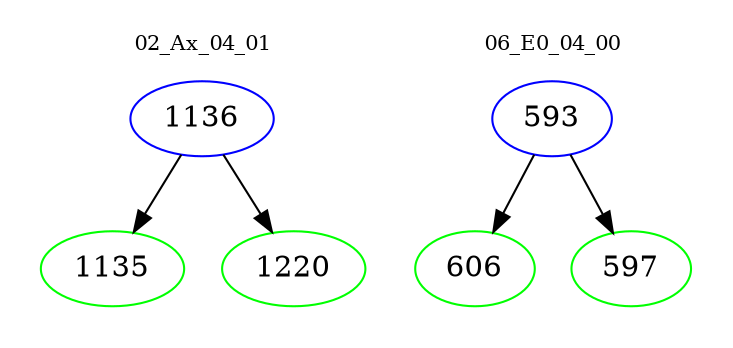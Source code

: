 digraph{
subgraph cluster_0 {
color = white
label = "02_Ax_04_01";
fontsize=10;
T0_1136 [label="1136", color="blue"]
T0_1136 -> T0_1135 [color="black"]
T0_1135 [label="1135", color="green"]
T0_1136 -> T0_1220 [color="black"]
T0_1220 [label="1220", color="green"]
}
subgraph cluster_1 {
color = white
label = "06_E0_04_00";
fontsize=10;
T1_593 [label="593", color="blue"]
T1_593 -> T1_606 [color="black"]
T1_606 [label="606", color="green"]
T1_593 -> T1_597 [color="black"]
T1_597 [label="597", color="green"]
}
}
